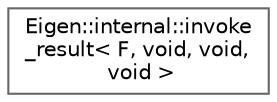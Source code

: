 digraph "Graphical Class Hierarchy"
{
 // LATEX_PDF_SIZE
  bgcolor="transparent";
  edge [fontname=Helvetica,fontsize=10,labelfontname=Helvetica,labelfontsize=10];
  node [fontname=Helvetica,fontsize=10,shape=box,height=0.2,width=0.4];
  rankdir="LR";
  Node0 [id="Node000000",label="Eigen::internal::invoke\l_result\< F, void, void,\l void \>",height=0.2,width=0.4,color="grey40", fillcolor="white", style="filled",URL="$structEigen_1_1internal_1_1invoke__result_3_01F_00_01void_00_01void_00_01void_01_4.html",tooltip=" "];
}
